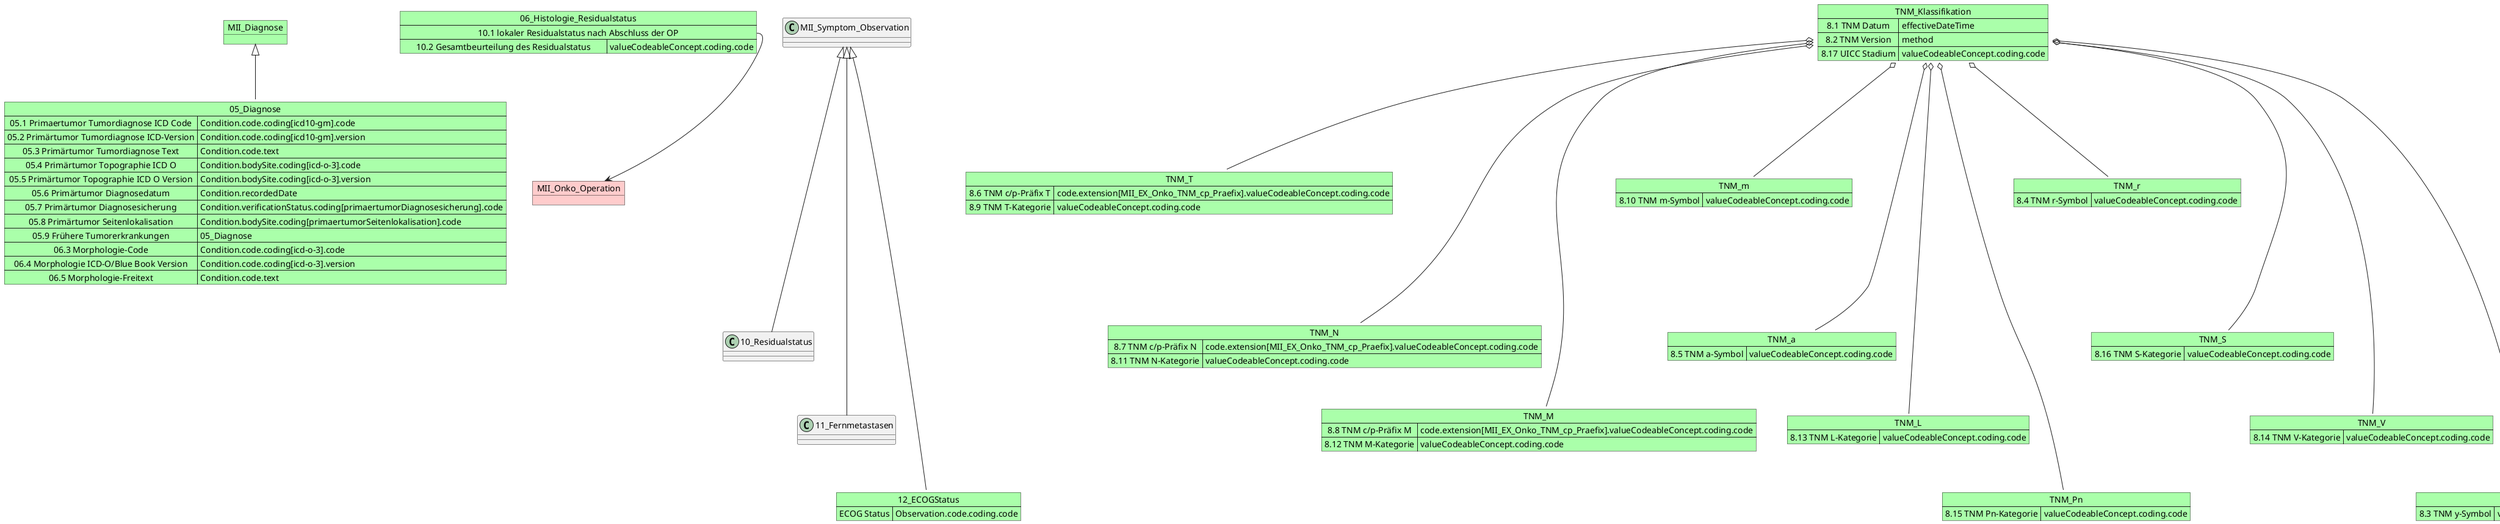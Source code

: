 @startuml MII KDS Erweiterungsmodul Onkologie
object MII_Diagnose #AAFFAA
Map 05_Diagnose #AAFFAA {
 05.1 Primaertumor Tumordiagnose ICD Code => Condition.code.coding[icd10-gm].code
 05.2 Primärtumor Tumordiagnose ICD-Version => Condition.code.coding[icd10-gm].version
 05.3 Primärtumor Tumordiagnose Text => Condition.code.text
 05.4 Primärtumor Topographie ICD O => Condition.bodySite.coding[icd-o-3].code
 05.5 Primärtumor Topographie ICD O Version => Condition.bodySite.coding[icd-o-3].version
 05.6 Primärtumor Diagnosedatum => Condition.recordedDate
 05.7 Primärtumor Diagnosesicherung => Condition.verificationStatus.coding[primaertumorDiagnosesicherung].code
 05.8 Primärtumor Seitenlokalisation => Condition.bodySite.coding[primaertumorSeitenlokalisation].code
 05.9 Frühere Tumorerkrankungen => 05_Diagnose
 06.3 Morphologie-Code => Condition.code.coding[icd-o-3].code
 06.4 Morphologie ICD-O/Blue Book Version => Condition.code.coding[icd-o-3].version
 06.5 Morphologie-Freitext => Condition.code.text
} 

MII_Diagnose <|-down- 05_Diagnose

object MII_Onko_Operation #FFCCCC

Map 06_Histologie_Residualstatus #AAFFAA{
    10.1 lokaler Residualstatus nach Abschluss der OP *--> MII_Onko_Operation
    10.2 Gesamtbeurteilung des Residualstatus => valueCodeableConcept.coding.code  
}
MII_Symptom_Observation <|-down-- 10_Residualstatus

Map TNM_Klassifikation #AAFFAA {
  8.1 TNM Datum  => effectiveDateTime 
  8.2 TNM Version =>method 
  8.17 UICC Stadium => valueCodeableConcept.coding.code

}
   
Map TNM_T #AAFFAA{
    8.6 TNM c/p-Präfix T => code.extension[MII_EX_Onko_TNM_cp_Praefix].valueCodeableConcept.coding.code
    8.9 TNM T-Kategorie => valueCodeableConcept.coding.code
   }

TNM_Klassifikation o-- TNM_T
Map TNM_N #AAFFAA{
    8.7 TNM c/p-Präfix N => code.extension[MII_EX_Onko_TNM_cp_Praefix].valueCodeableConcept.coding.code
    8.11 TNM N-Kategorie => valueCodeableConcept.coding.code
   }
TNM_Klassifikation o--- TNM_N
Map TNM_M #AAFFAA{
    8.8 TNM c/p-Präfix M => code.extension[MII_EX_Onko_TNM_cp_Praefix].valueCodeableConcept.coding.code
    8.12 TNM M-Kategorie => valueCodeableConcept.coding.code
   }
TNM_Klassifikation o---- TNM_M
Map TNM_m #AAFFAA{
    8.10 TNM m-Symbol => valueCodeableConcept.coding.code
}
TNM_Klassifikation o-- TNM_m
Map TNM_a #AAFFAA{
    8.5 TNM a-Symbol => valueCodeableConcept.coding.code
}
TNM_Klassifikation o--- TNM_a
Map TNM_L #AAFFAA{
    8.13 TNM L-Kategorie => valueCodeableConcept.coding.code
}
TNM_Klassifikation o---- TNM_L
Map TNM_Pn #AAFFAA{
    8.15 TNM Pn-Kategorie => valueCodeableConcept.coding.code
}
TNM_Klassifikation o----- TNM_Pn
Map TNM_r #AAFFAA{
    8.4 TNM r-Symbol => valueCodeableConcept.coding.code
}
TNM_Klassifikation o-- TNM_r
Map TNM_S #AAFFAA{
    8.16 TNM S-Kategorie => valueCodeableConcept.coding.code
}
TNM_Klassifikation o--- TNM_S
Map TNM_V #AAFFAA{
    8.14 TNM V-Kategorie => valueCodeableConcept.coding.code
}
TNM_Klassifikation o---- TNM_V
Map TNM_y #AAFFAA{
    8.3 TNM y-Symbol => valueCodeableConcept.coding.code
}
TNM_Klassifikation o----- TNM_y

MII_Symptom_Observation <|-down--- 11_Fernmetastasen


Map 12_ECOGStatus #AAFFAA{
    ECOG Status => Observation.code.coding.code

}
MII_Symptom_Observation <|-down---- 12_ECOGStatus

@enduml
